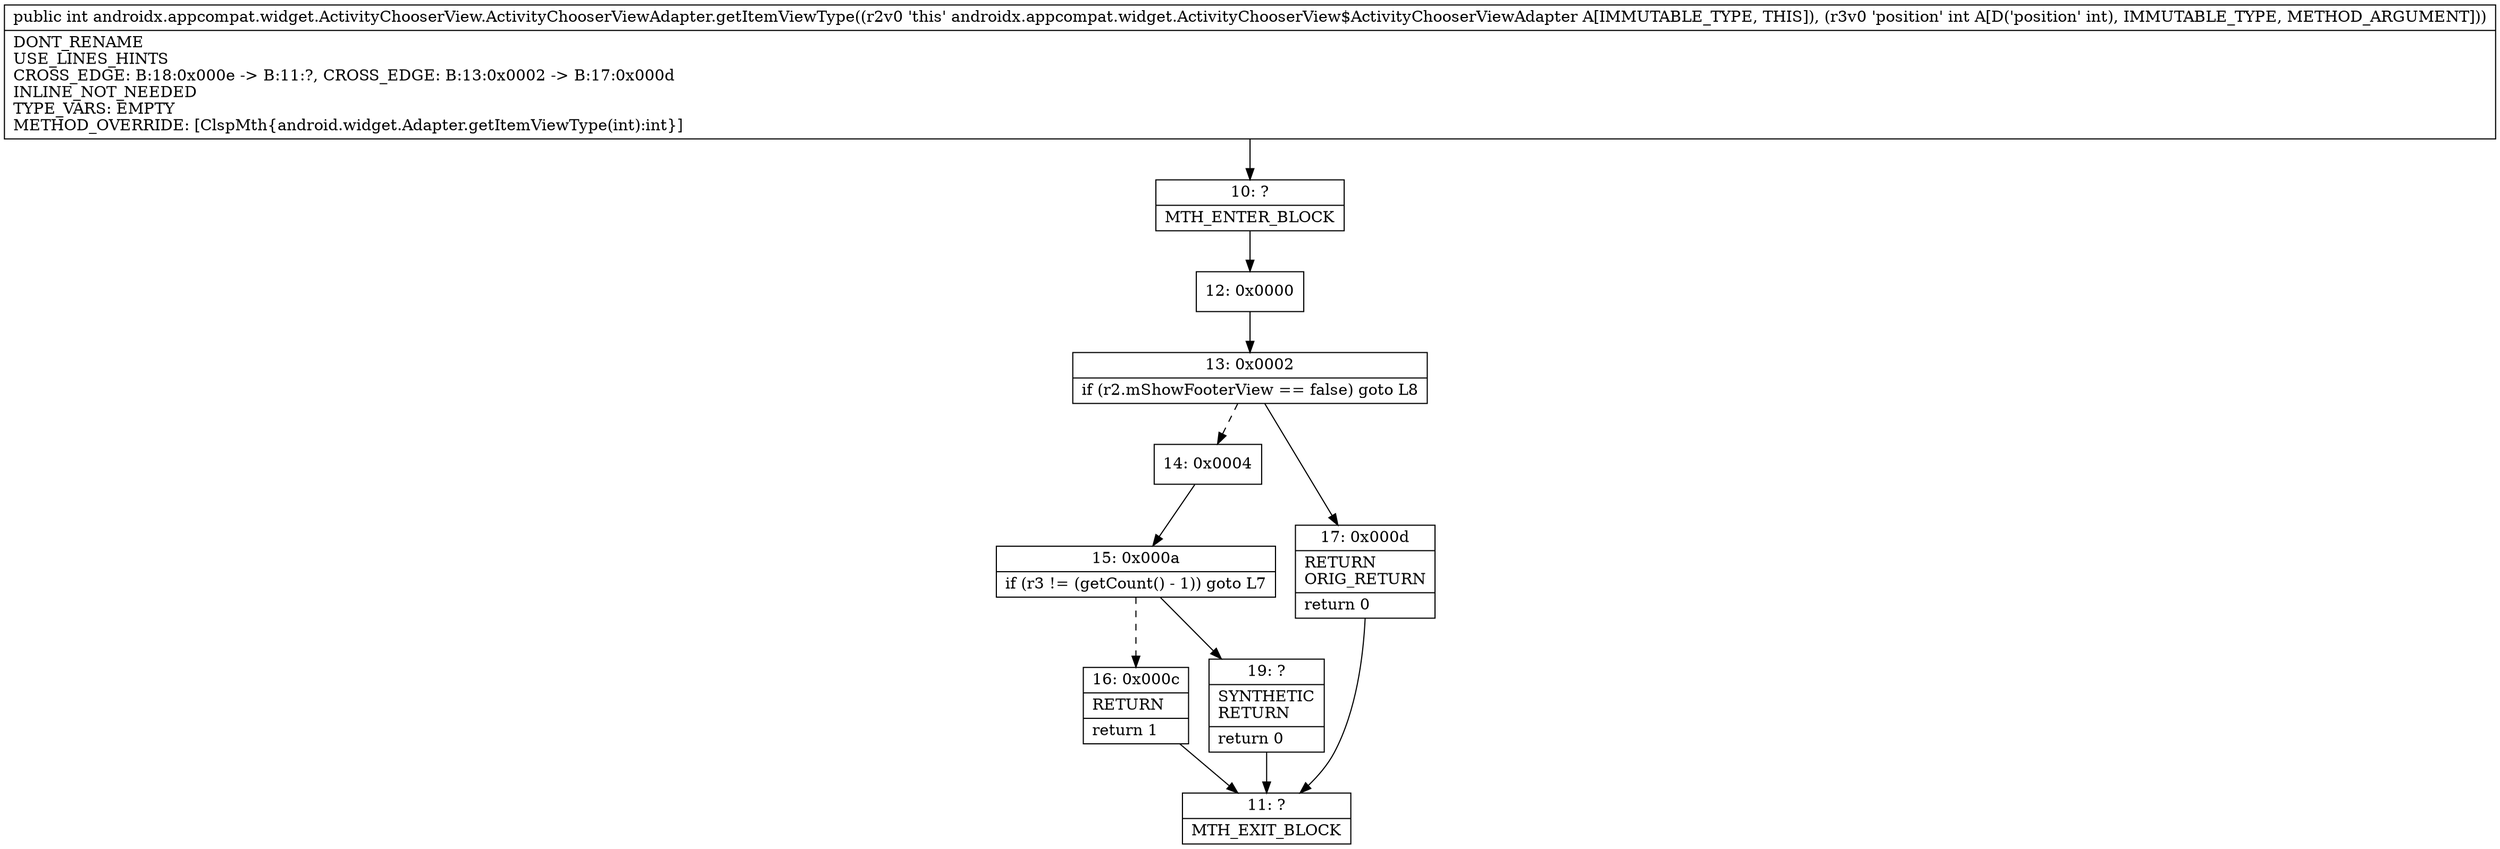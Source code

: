 digraph "CFG forandroidx.appcompat.widget.ActivityChooserView.ActivityChooserViewAdapter.getItemViewType(I)I" {
Node_10 [shape=record,label="{10\:\ ?|MTH_ENTER_BLOCK\l}"];
Node_12 [shape=record,label="{12\:\ 0x0000}"];
Node_13 [shape=record,label="{13\:\ 0x0002|if (r2.mShowFooterView == false) goto L8\l}"];
Node_14 [shape=record,label="{14\:\ 0x0004}"];
Node_15 [shape=record,label="{15\:\ 0x000a|if (r3 != (getCount() \- 1)) goto L7\l}"];
Node_16 [shape=record,label="{16\:\ 0x000c|RETURN\l|return 1\l}"];
Node_11 [shape=record,label="{11\:\ ?|MTH_EXIT_BLOCK\l}"];
Node_19 [shape=record,label="{19\:\ ?|SYNTHETIC\lRETURN\l|return 0\l}"];
Node_17 [shape=record,label="{17\:\ 0x000d|RETURN\lORIG_RETURN\l|return 0\l}"];
MethodNode[shape=record,label="{public int androidx.appcompat.widget.ActivityChooserView.ActivityChooserViewAdapter.getItemViewType((r2v0 'this' androidx.appcompat.widget.ActivityChooserView$ActivityChooserViewAdapter A[IMMUTABLE_TYPE, THIS]), (r3v0 'position' int A[D('position' int), IMMUTABLE_TYPE, METHOD_ARGUMENT]))  | DONT_RENAME\lUSE_LINES_HINTS\lCROSS_EDGE: B:18:0x000e \-\> B:11:?, CROSS_EDGE: B:13:0x0002 \-\> B:17:0x000d\lINLINE_NOT_NEEDED\lTYPE_VARS: EMPTY\lMETHOD_OVERRIDE: [ClspMth\{android.widget.Adapter.getItemViewType(int):int\}]\l}"];
MethodNode -> Node_10;Node_10 -> Node_12;
Node_12 -> Node_13;
Node_13 -> Node_14[style=dashed];
Node_13 -> Node_17;
Node_14 -> Node_15;
Node_15 -> Node_16[style=dashed];
Node_15 -> Node_19;
Node_16 -> Node_11;
Node_19 -> Node_11;
Node_17 -> Node_11;
}

